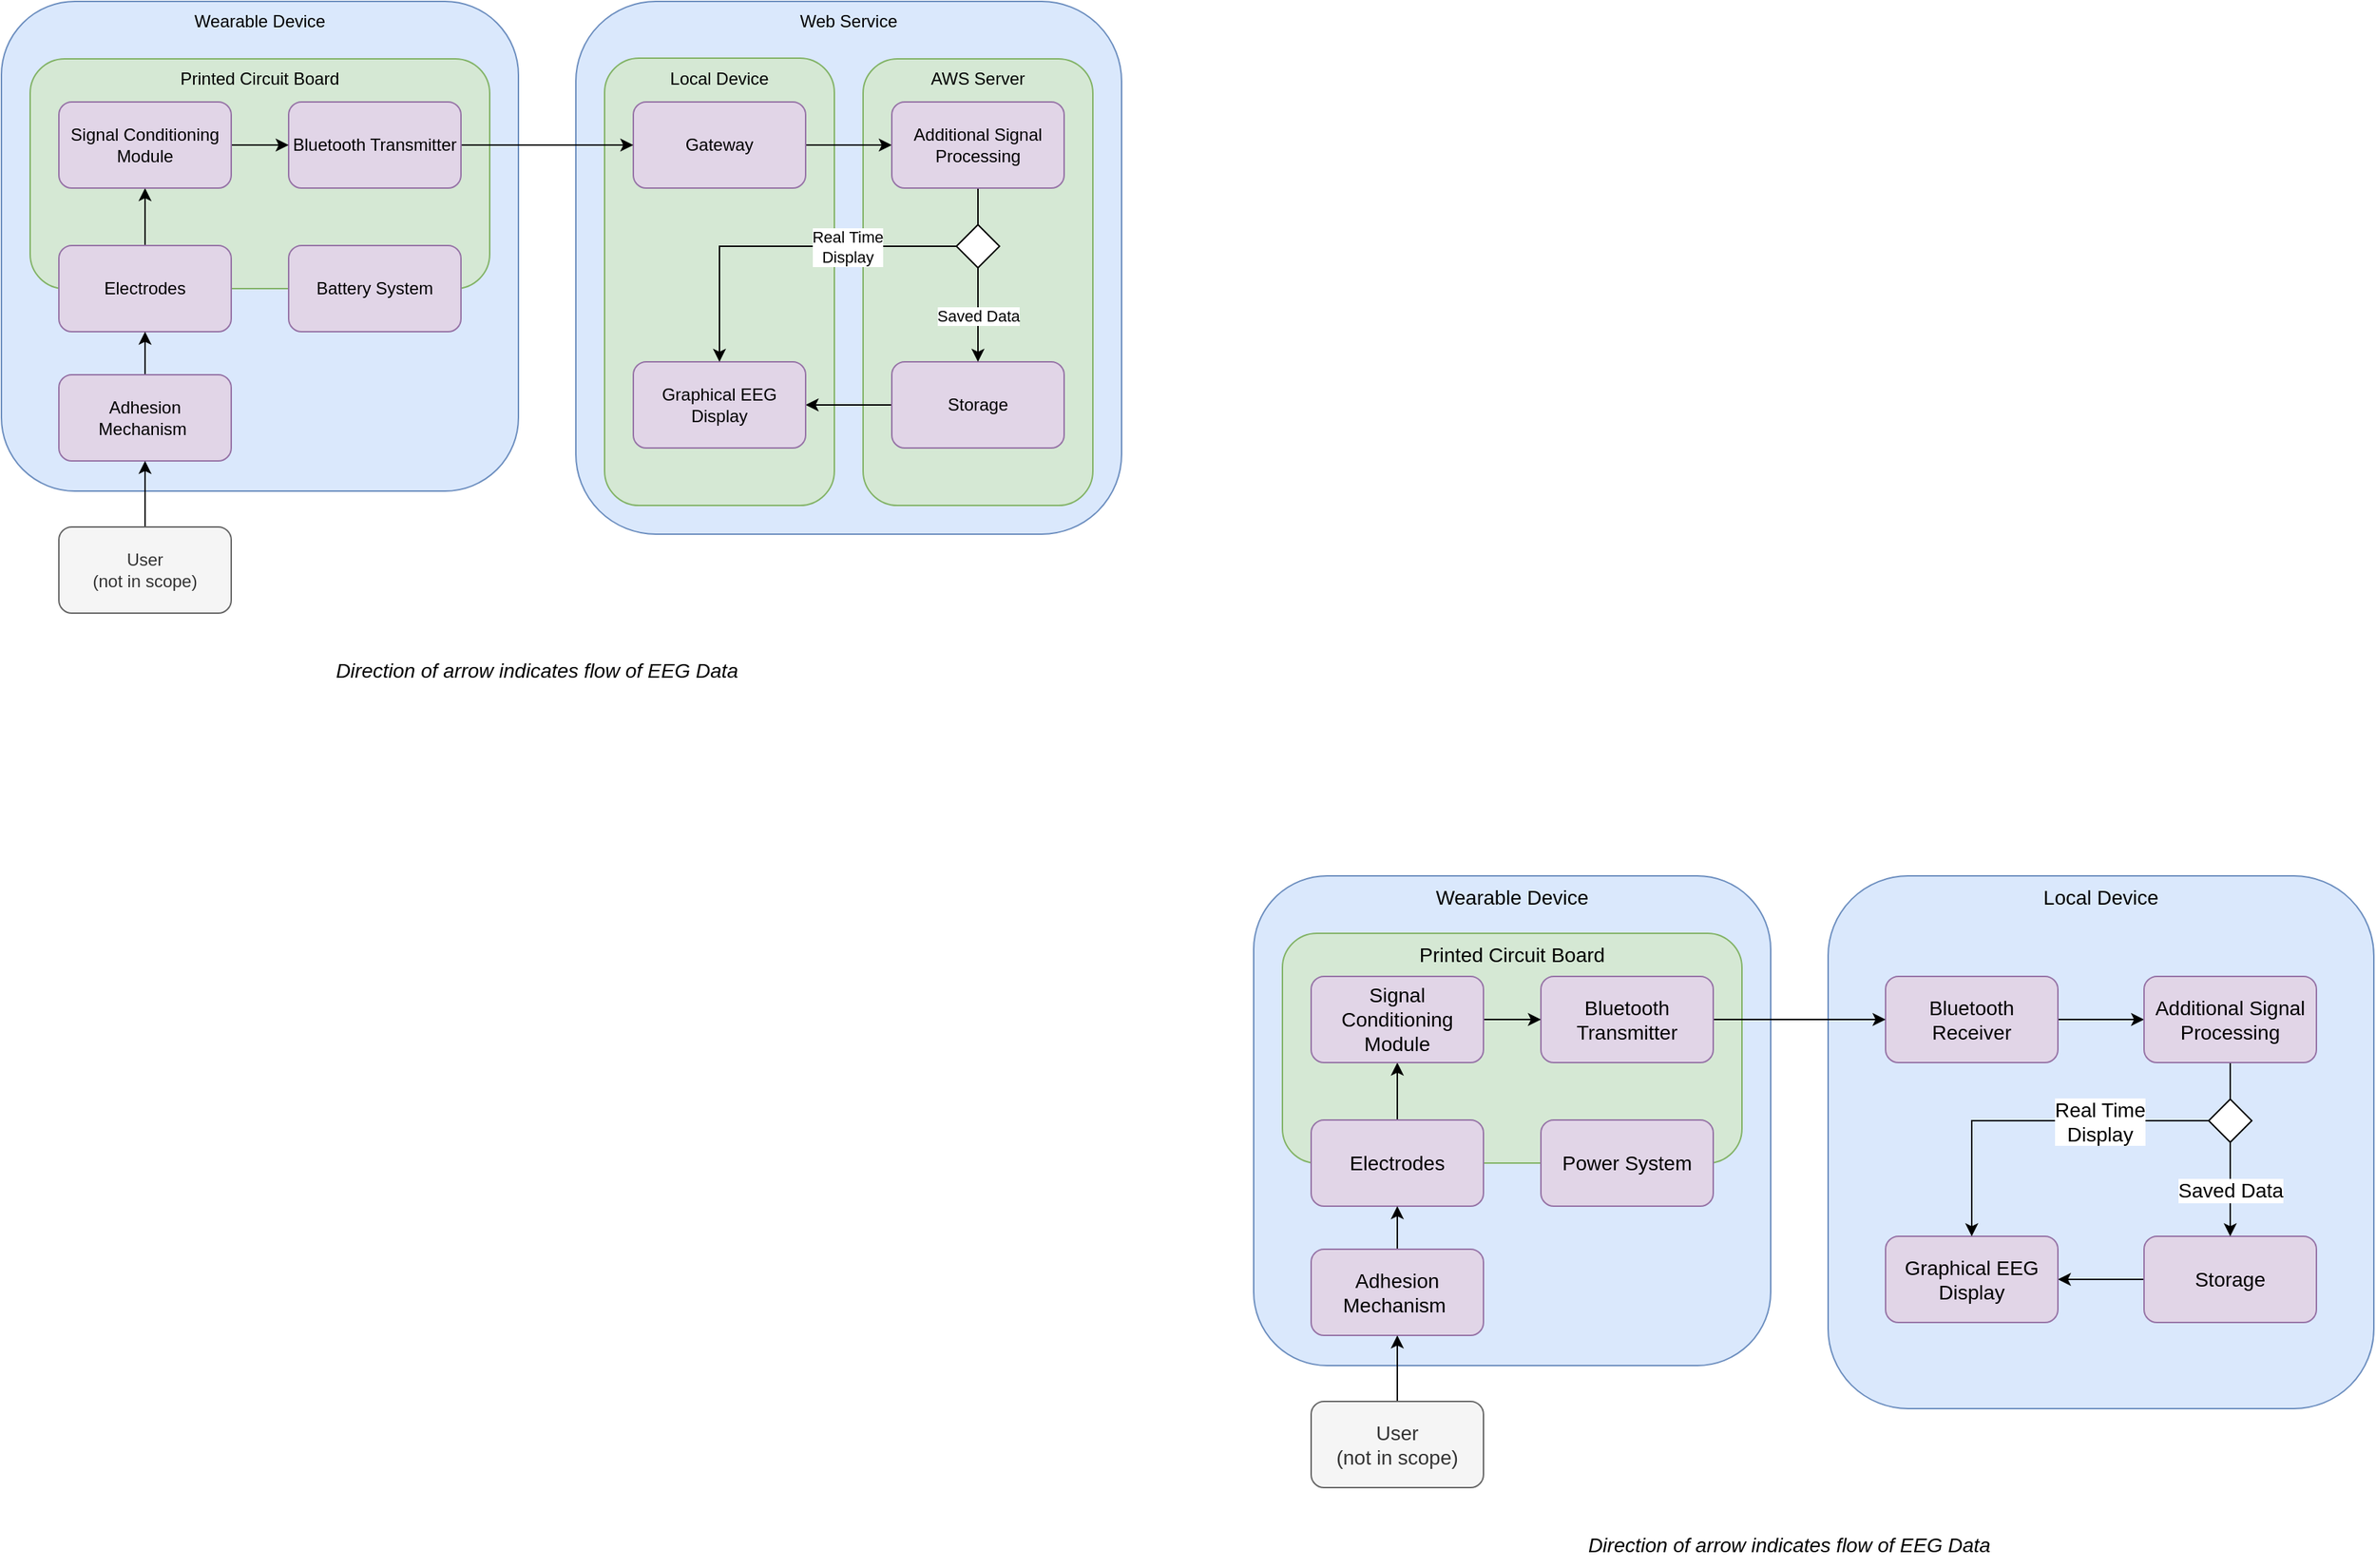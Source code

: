 <mxfile version="23.1.2" type="github">
  <diagram name="Page-1" id="90a13364-a465-7bf4-72fc-28e22215d7a0">
    <mxGraphModel dx="1518" dy="666" grid="0" gridSize="10" guides="1" tooltips="1" connect="1" arrows="1" fold="1" page="1" pageScale="1.5" pageWidth="1169" pageHeight="826" background="none" math="0" shadow="0">
      <root>
        <mxCell id="0" style=";html=1;" />
        <mxCell id="1" style=";html=1;" parent="0" />
        <mxCell id="5r-JWKK5CV_Yb31bxAMr-4" value="Web Service" style="rounded=1;whiteSpace=wrap;html=1;verticalAlign=top;fillColor=#dae8fc;strokeColor=#6c8ebf;" parent="1" vertex="1">
          <mxGeometry x="413" y="10" width="380" height="371" as="geometry" />
        </mxCell>
        <mxCell id="s0mcBkMtOpM20F1sE7we-36" value="Local Device" style="rounded=1;whiteSpace=wrap;html=1;verticalAlign=top;fillColor=#d5e8d4;strokeColor=#82b366;" parent="1" vertex="1">
          <mxGeometry x="433" y="49.5" width="160" height="311.5" as="geometry" />
        </mxCell>
        <mxCell id="s0mcBkMtOpM20F1sE7we-3" value="AWS Server" style="rounded=1;whiteSpace=wrap;html=1;verticalAlign=top;fillColor=#d5e8d4;strokeColor=#82b366;" parent="1" vertex="1">
          <mxGeometry x="613" y="50" width="160" height="311" as="geometry" />
        </mxCell>
        <mxCell id="5r-JWKK5CV_Yb31bxAMr-5" value="Wearable Device" style="rounded=1;whiteSpace=wrap;html=1;verticalAlign=top;fillColor=#dae8fc;strokeColor=#6c8ebf;" parent="1" vertex="1">
          <mxGeometry x="13" y="10" width="360" height="341" as="geometry" />
        </mxCell>
        <mxCell id="s0mcBkMtOpM20F1sE7we-46" style="edgeStyle=orthogonalEdgeStyle;rounded=0;orthogonalLoop=1;jettySize=auto;html=1;exitX=1;exitY=0.5;exitDx=0;exitDy=0;" parent="1" source="5r-JWKK5CV_Yb31bxAMr-7" target="s0mcBkMtOpM20F1sE7we-7" edge="1">
          <mxGeometry relative="1" as="geometry" />
        </mxCell>
        <mxCell id="5r-JWKK5CV_Yb31bxAMr-7" value="Gateway" style="rounded=1;whiteSpace=wrap;html=1;fillColor=#e1d5e7;strokeColor=#9673a6;" parent="1" vertex="1">
          <mxGeometry x="453" y="80" width="120" height="60" as="geometry" />
        </mxCell>
        <mxCell id="5r-JWKK5CV_Yb31bxAMr-10" value="Printed Circuit Board" style="rounded=1;whiteSpace=wrap;html=1;verticalAlign=top;fillColor=#d5e8d4;strokeColor=#82b366;" parent="1" vertex="1">
          <mxGeometry x="33" y="50" width="320" height="160" as="geometry" />
        </mxCell>
        <mxCell id="1qzy-Yd8pGGh6T-r17fT-1" style="edgeStyle=orthogonalEdgeStyle;rounded=0;orthogonalLoop=1;jettySize=auto;html=1;exitX=1;exitY=0.5;exitDx=0;exitDy=0;entryX=0;entryY=0.5;entryDx=0;entryDy=0;" parent="1" source="5r-JWKK5CV_Yb31bxAMr-12" target="5r-JWKK5CV_Yb31bxAMr-7" edge="1">
          <mxGeometry relative="1" as="geometry" />
        </mxCell>
        <mxCell id="5r-JWKK5CV_Yb31bxAMr-12" value="Bluetooth Transmitter" style="rounded=1;whiteSpace=wrap;html=1;fillColor=#e1d5e7;strokeColor=#9673a6;" parent="1" vertex="1">
          <mxGeometry x="213" y="80" width="120" height="60" as="geometry" />
        </mxCell>
        <mxCell id="5r-JWKK5CV_Yb31bxAMr-14" style="edgeStyle=orthogonalEdgeStyle;rounded=0;orthogonalLoop=1;jettySize=auto;html=1;exitX=0.5;exitY=1;exitDx=0;exitDy=0;" parent="1" source="5r-JWKK5CV_Yb31bxAMr-4" target="5r-JWKK5CV_Yb31bxAMr-4" edge="1">
          <mxGeometry relative="1" as="geometry" />
        </mxCell>
        <mxCell id="5r-JWKK5CV_Yb31bxAMr-27" style="edgeStyle=orthogonalEdgeStyle;rounded=0;orthogonalLoop=1;jettySize=auto;html=1;exitX=0.5;exitY=0;exitDx=0;exitDy=0;entryX=0.5;entryY=1;entryDx=0;entryDy=0;" parent="1" source="5r-JWKK5CV_Yb31bxAMr-16" target="5r-JWKK5CV_Yb31bxAMr-21" edge="1">
          <mxGeometry relative="1" as="geometry" />
        </mxCell>
        <mxCell id="5r-JWKK5CV_Yb31bxAMr-16" value="Electrodes" style="rounded=1;whiteSpace=wrap;html=1;fillColor=#e1d5e7;strokeColor=#9673a6;" parent="1" vertex="1">
          <mxGeometry x="53" y="180" width="120" height="60" as="geometry" />
        </mxCell>
        <mxCell id="5r-JWKK5CV_Yb31bxAMr-26" style="edgeStyle=orthogonalEdgeStyle;rounded=0;orthogonalLoop=1;jettySize=auto;html=1;exitX=0.5;exitY=0;exitDx=0;exitDy=0;" parent="1" source="5r-JWKK5CV_Yb31bxAMr-19" target="5r-JWKK5CV_Yb31bxAMr-16" edge="1">
          <mxGeometry relative="1" as="geometry" />
        </mxCell>
        <mxCell id="5r-JWKK5CV_Yb31bxAMr-19" value="Adhesion Mechanism&amp;nbsp;" style="rounded=1;whiteSpace=wrap;html=1;fillColor=#e1d5e7;strokeColor=#9673a6;" parent="1" vertex="1">
          <mxGeometry x="53" y="270" width="120" height="60" as="geometry" />
        </mxCell>
        <mxCell id="5r-JWKK5CV_Yb31bxAMr-20" value="Battery System" style="rounded=1;whiteSpace=wrap;html=1;fillColor=#e1d5e7;strokeColor=#9673a6;" parent="1" vertex="1">
          <mxGeometry x="213" y="180" width="120" height="60" as="geometry" />
        </mxCell>
        <mxCell id="s0mcBkMtOpM20F1sE7we-5" style="edgeStyle=orthogonalEdgeStyle;rounded=0;orthogonalLoop=1;jettySize=auto;html=1;exitX=1;exitY=0.5;exitDx=0;exitDy=0;entryX=0;entryY=0.5;entryDx=0;entryDy=0;" parent="1" source="5r-JWKK5CV_Yb31bxAMr-21" target="5r-JWKK5CV_Yb31bxAMr-12" edge="1">
          <mxGeometry relative="1" as="geometry" />
        </mxCell>
        <mxCell id="5r-JWKK5CV_Yb31bxAMr-21" value="Signal Conditioning Module" style="rounded=1;whiteSpace=wrap;html=1;fillColor=#e1d5e7;strokeColor=#9673a6;" parent="1" vertex="1">
          <mxGeometry x="53" y="80" width="120" height="60" as="geometry" />
        </mxCell>
        <mxCell id="5r-JWKK5CV_Yb31bxAMr-22" value="&lt;i&gt;&lt;font style=&quot;font-size: 14px;&quot;&gt;Direction of arrow indicates flow of EEG Data&lt;/font&gt;&lt;/i&gt;" style="text;html=1;strokeColor=none;fillColor=none;align=center;verticalAlign=middle;whiteSpace=wrap;rounded=0;" parent="1" vertex="1">
          <mxGeometry x="233" y="461" width="306" height="30" as="geometry" />
        </mxCell>
        <mxCell id="s0mcBkMtOpM20F1sE7we-47" style="edgeStyle=orthogonalEdgeStyle;rounded=0;orthogonalLoop=1;jettySize=auto;html=1;exitX=0.5;exitY=1;exitDx=0;exitDy=0;entryX=0.5;entryY=0;entryDx=0;entryDy=0;endArrow=none;endFill=0;" parent="1" source="s0mcBkMtOpM20F1sE7we-7" target="s0mcBkMtOpM20F1sE7we-40" edge="1">
          <mxGeometry relative="1" as="geometry" />
        </mxCell>
        <mxCell id="s0mcBkMtOpM20F1sE7we-7" value="Additional Signal Processing" style="rounded=1;whiteSpace=wrap;html=1;fillColor=#e1d5e7;strokeColor=#9673a6;" parent="1" vertex="1">
          <mxGeometry x="633" y="80" width="120" height="60" as="geometry" />
        </mxCell>
        <mxCell id="s0mcBkMtOpM20F1sE7we-35" style="edgeStyle=orthogonalEdgeStyle;rounded=0;orthogonalLoop=1;jettySize=auto;html=1;exitX=0.5;exitY=0;exitDx=0;exitDy=0;entryX=0.5;entryY=1;entryDx=0;entryDy=0;" parent="1" source="s0mcBkMtOpM20F1sE7we-11" target="5r-JWKK5CV_Yb31bxAMr-19" edge="1">
          <mxGeometry relative="1" as="geometry" />
        </mxCell>
        <mxCell id="s0mcBkMtOpM20F1sE7we-11" value="User &lt;br&gt;(not in scope)" style="rounded=1;whiteSpace=wrap;html=1;fillColor=#f5f5f5;fontColor=#333333;strokeColor=#666666;" parent="1" vertex="1">
          <mxGeometry x="53" y="376" width="120" height="60" as="geometry" />
        </mxCell>
        <mxCell id="s0mcBkMtOpM20F1sE7we-53" style="edgeStyle=orthogonalEdgeStyle;rounded=0;orthogonalLoop=1;jettySize=auto;html=1;exitX=0;exitY=0.5;exitDx=0;exitDy=0;entryX=1;entryY=0.5;entryDx=0;entryDy=0;" parent="1" source="s0mcBkMtOpM20F1sE7we-18" target="s0mcBkMtOpM20F1sE7we-20" edge="1">
          <mxGeometry relative="1" as="geometry" />
        </mxCell>
        <mxCell id="s0mcBkMtOpM20F1sE7we-18" value="Storage" style="rounded=1;whiteSpace=wrap;html=1;fillColor=#e1d5e7;strokeColor=#9673a6;" parent="1" vertex="1">
          <mxGeometry x="633" y="261" width="120" height="60" as="geometry" />
        </mxCell>
        <mxCell id="s0mcBkMtOpM20F1sE7we-20" value="Graphical EEG Display" style="rounded=1;whiteSpace=wrap;html=1;fillColor=#e1d5e7;strokeColor=#9673a6;" parent="1" vertex="1">
          <mxGeometry x="453" y="261" width="120" height="60" as="geometry" />
        </mxCell>
        <mxCell id="s0mcBkMtOpM20F1sE7we-44" value="Saved Data" style="edgeStyle=orthogonalEdgeStyle;rounded=0;orthogonalLoop=1;jettySize=auto;html=1;exitX=0.5;exitY=1;exitDx=0;exitDy=0;entryX=0.5;entryY=0;entryDx=0;entryDy=0;" parent="1" source="s0mcBkMtOpM20F1sE7we-40" target="s0mcBkMtOpM20F1sE7we-18" edge="1">
          <mxGeometry relative="1" as="geometry" />
        </mxCell>
        <mxCell id="s0mcBkMtOpM20F1sE7we-51" value="Real Time &lt;br&gt;Display" style="edgeStyle=orthogonalEdgeStyle;rounded=0;orthogonalLoop=1;jettySize=auto;html=1;exitX=0;exitY=0.5;exitDx=0;exitDy=0;entryX=0.5;entryY=0;entryDx=0;entryDy=0;" parent="1" source="s0mcBkMtOpM20F1sE7we-40" target="s0mcBkMtOpM20F1sE7we-20" edge="1">
          <mxGeometry x="-0.381" relative="1" as="geometry">
            <mxPoint as="offset" />
          </mxGeometry>
        </mxCell>
        <mxCell id="s0mcBkMtOpM20F1sE7we-40" value="" style="rhombus;whiteSpace=wrap;html=1;" parent="1" vertex="1">
          <mxGeometry x="678" y="165.5" width="30" height="30" as="geometry" />
        </mxCell>
        <mxCell id="bNOHV5SXWGn2sbGQjqZK-1" value="&lt;font style=&quot;font-size: 14px;&quot;&gt;Local Device&lt;/font&gt;" style="rounded=1;whiteSpace=wrap;html=1;verticalAlign=top;fillColor=#dae8fc;strokeColor=#6c8ebf;" vertex="1" parent="1">
          <mxGeometry x="1285" y="619" width="380" height="371" as="geometry" />
        </mxCell>
        <mxCell id="bNOHV5SXWGn2sbGQjqZK-4" value="&lt;font style=&quot;font-size: 14px;&quot;&gt;Wearable Device&lt;/font&gt;" style="rounded=1;whiteSpace=wrap;html=1;verticalAlign=top;fillColor=#dae8fc;strokeColor=#6c8ebf;" vertex="1" parent="1">
          <mxGeometry x="885" y="619" width="360" height="341" as="geometry" />
        </mxCell>
        <mxCell id="bNOHV5SXWGn2sbGQjqZK-5" style="edgeStyle=orthogonalEdgeStyle;rounded=0;orthogonalLoop=1;jettySize=auto;html=1;exitX=1;exitY=0.5;exitDx=0;exitDy=0;" edge="1" parent="1" source="bNOHV5SXWGn2sbGQjqZK-6" target="bNOHV5SXWGn2sbGQjqZK-20">
          <mxGeometry relative="1" as="geometry" />
        </mxCell>
        <mxCell id="bNOHV5SXWGn2sbGQjqZK-6" value="&lt;font style=&quot;font-size: 14px;&quot;&gt;Bluetooth Receiver&lt;/font&gt;" style="rounded=1;whiteSpace=wrap;html=1;fillColor=#e1d5e7;strokeColor=#9673a6;" vertex="1" parent="1">
          <mxGeometry x="1325" y="689" width="120" height="60" as="geometry" />
        </mxCell>
        <mxCell id="bNOHV5SXWGn2sbGQjqZK-7" value="&lt;font style=&quot;font-size: 14px;&quot;&gt;Printed Circuit Board&lt;/font&gt;" style="rounded=1;whiteSpace=wrap;html=1;verticalAlign=top;fillColor=#d5e8d4;strokeColor=#82b366;" vertex="1" parent="1">
          <mxGeometry x="905" y="659" width="320" height="160" as="geometry" />
        </mxCell>
        <mxCell id="bNOHV5SXWGn2sbGQjqZK-8" style="edgeStyle=orthogonalEdgeStyle;rounded=0;orthogonalLoop=1;jettySize=auto;html=1;exitX=1;exitY=0.5;exitDx=0;exitDy=0;entryX=0;entryY=0.5;entryDx=0;entryDy=0;" edge="1" parent="1" source="bNOHV5SXWGn2sbGQjqZK-9" target="bNOHV5SXWGn2sbGQjqZK-6">
          <mxGeometry relative="1" as="geometry" />
        </mxCell>
        <mxCell id="bNOHV5SXWGn2sbGQjqZK-9" value="&lt;font style=&quot;font-size: 14px;&quot;&gt;Bluetooth Transmitter&lt;/font&gt;" style="rounded=1;whiteSpace=wrap;html=1;fillColor=#e1d5e7;strokeColor=#9673a6;" vertex="1" parent="1">
          <mxGeometry x="1085" y="689" width="120" height="60" as="geometry" />
        </mxCell>
        <mxCell id="bNOHV5SXWGn2sbGQjqZK-10" style="edgeStyle=orthogonalEdgeStyle;rounded=0;orthogonalLoop=1;jettySize=auto;html=1;exitX=0.5;exitY=1;exitDx=0;exitDy=0;" edge="1" parent="1" source="bNOHV5SXWGn2sbGQjqZK-1" target="bNOHV5SXWGn2sbGQjqZK-1">
          <mxGeometry relative="1" as="geometry" />
        </mxCell>
        <mxCell id="bNOHV5SXWGn2sbGQjqZK-11" style="edgeStyle=orthogonalEdgeStyle;rounded=0;orthogonalLoop=1;jettySize=auto;html=1;exitX=0.5;exitY=0;exitDx=0;exitDy=0;entryX=0.5;entryY=1;entryDx=0;entryDy=0;" edge="1" parent="1" source="bNOHV5SXWGn2sbGQjqZK-12" target="bNOHV5SXWGn2sbGQjqZK-17">
          <mxGeometry relative="1" as="geometry" />
        </mxCell>
        <mxCell id="bNOHV5SXWGn2sbGQjqZK-12" value="&lt;font style=&quot;font-size: 14px;&quot;&gt;Electrodes&lt;/font&gt;" style="rounded=1;whiteSpace=wrap;html=1;fillColor=#e1d5e7;strokeColor=#9673a6;" vertex="1" parent="1">
          <mxGeometry x="925" y="789" width="120" height="60" as="geometry" />
        </mxCell>
        <mxCell id="bNOHV5SXWGn2sbGQjqZK-13" style="edgeStyle=orthogonalEdgeStyle;rounded=0;orthogonalLoop=1;jettySize=auto;html=1;exitX=0.5;exitY=0;exitDx=0;exitDy=0;" edge="1" parent="1" source="bNOHV5SXWGn2sbGQjqZK-14" target="bNOHV5SXWGn2sbGQjqZK-12">
          <mxGeometry relative="1" as="geometry" />
        </mxCell>
        <mxCell id="bNOHV5SXWGn2sbGQjqZK-14" value="&lt;font style=&quot;font-size: 14px;&quot;&gt;Adhesion Mechanism&amp;nbsp;&lt;/font&gt;" style="rounded=1;whiteSpace=wrap;html=1;fillColor=#e1d5e7;strokeColor=#9673a6;" vertex="1" parent="1">
          <mxGeometry x="925" y="879" width="120" height="60" as="geometry" />
        </mxCell>
        <mxCell id="bNOHV5SXWGn2sbGQjqZK-15" value="&lt;font style=&quot;font-size: 14px;&quot;&gt;Power System&lt;br&gt;&lt;/font&gt;" style="rounded=1;whiteSpace=wrap;html=1;fillColor=#e1d5e7;strokeColor=#9673a6;" vertex="1" parent="1">
          <mxGeometry x="1085" y="789" width="120" height="60" as="geometry" />
        </mxCell>
        <mxCell id="bNOHV5SXWGn2sbGQjqZK-16" style="edgeStyle=orthogonalEdgeStyle;rounded=0;orthogonalLoop=1;jettySize=auto;html=1;exitX=1;exitY=0.5;exitDx=0;exitDy=0;entryX=0;entryY=0.5;entryDx=0;entryDy=0;" edge="1" parent="1" source="bNOHV5SXWGn2sbGQjqZK-17" target="bNOHV5SXWGn2sbGQjqZK-9">
          <mxGeometry relative="1" as="geometry" />
        </mxCell>
        <mxCell id="bNOHV5SXWGn2sbGQjqZK-17" value="&lt;font style=&quot;font-size: 14px;&quot;&gt;Signal Conditioning Module&lt;/font&gt;" style="rounded=1;whiteSpace=wrap;html=1;fillColor=#e1d5e7;strokeColor=#9673a6;" vertex="1" parent="1">
          <mxGeometry x="925" y="689" width="120" height="60" as="geometry" />
        </mxCell>
        <mxCell id="bNOHV5SXWGn2sbGQjqZK-18" value="&lt;i&gt;&lt;font style=&quot;font-size: 14px;&quot;&gt;Direction of arrow indicates flow of EEG Data&lt;/font&gt;&lt;/i&gt;" style="text;html=1;strokeColor=none;fillColor=none;align=center;verticalAlign=middle;whiteSpace=wrap;rounded=0;" vertex="1" parent="1">
          <mxGeometry x="1105" y="1070" width="306" height="30" as="geometry" />
        </mxCell>
        <mxCell id="bNOHV5SXWGn2sbGQjqZK-19" style="edgeStyle=orthogonalEdgeStyle;rounded=0;orthogonalLoop=1;jettySize=auto;html=1;exitX=0.5;exitY=1;exitDx=0;exitDy=0;entryX=0.5;entryY=0;entryDx=0;entryDy=0;endArrow=none;endFill=0;" edge="1" parent="1" source="bNOHV5SXWGn2sbGQjqZK-20" target="bNOHV5SXWGn2sbGQjqZK-28">
          <mxGeometry relative="1" as="geometry" />
        </mxCell>
        <mxCell id="bNOHV5SXWGn2sbGQjqZK-20" value="&lt;font style=&quot;font-size: 14px;&quot;&gt;Additional Signal Processing&lt;/font&gt;" style="rounded=1;whiteSpace=wrap;html=1;fillColor=#e1d5e7;strokeColor=#9673a6;" vertex="1" parent="1">
          <mxGeometry x="1505" y="689" width="120" height="60" as="geometry" />
        </mxCell>
        <mxCell id="bNOHV5SXWGn2sbGQjqZK-21" style="edgeStyle=orthogonalEdgeStyle;rounded=0;orthogonalLoop=1;jettySize=auto;html=1;exitX=0.5;exitY=0;exitDx=0;exitDy=0;entryX=0.5;entryY=1;entryDx=0;entryDy=0;" edge="1" parent="1" source="bNOHV5SXWGn2sbGQjqZK-22" target="bNOHV5SXWGn2sbGQjqZK-14">
          <mxGeometry relative="1" as="geometry" />
        </mxCell>
        <mxCell id="bNOHV5SXWGn2sbGQjqZK-22" value="&lt;font style=&quot;font-size: 14px;&quot;&gt;User &lt;br&gt;(not in scope)&lt;/font&gt;" style="rounded=1;whiteSpace=wrap;html=1;fillColor=#f5f5f5;fontColor=#333333;strokeColor=#666666;" vertex="1" parent="1">
          <mxGeometry x="925" y="985" width="120" height="60" as="geometry" />
        </mxCell>
        <mxCell id="bNOHV5SXWGn2sbGQjqZK-23" style="edgeStyle=orthogonalEdgeStyle;rounded=0;orthogonalLoop=1;jettySize=auto;html=1;exitX=0;exitY=0.5;exitDx=0;exitDy=0;entryX=1;entryY=0.5;entryDx=0;entryDy=0;" edge="1" parent="1" source="bNOHV5SXWGn2sbGQjqZK-24" target="bNOHV5SXWGn2sbGQjqZK-25">
          <mxGeometry relative="1" as="geometry" />
        </mxCell>
        <mxCell id="bNOHV5SXWGn2sbGQjqZK-24" value="&lt;font style=&quot;font-size: 14px;&quot;&gt;Storage&lt;/font&gt;" style="rounded=1;whiteSpace=wrap;html=1;fillColor=#e1d5e7;strokeColor=#9673a6;" vertex="1" parent="1">
          <mxGeometry x="1505" y="870" width="120" height="60" as="geometry" />
        </mxCell>
        <mxCell id="bNOHV5SXWGn2sbGQjqZK-25" value="&lt;font style=&quot;font-size: 14px;&quot;&gt;Graphical EEG Display&lt;/font&gt;" style="rounded=1;whiteSpace=wrap;html=1;fillColor=#e1d5e7;strokeColor=#9673a6;" vertex="1" parent="1">
          <mxGeometry x="1325" y="870" width="120" height="60" as="geometry" />
        </mxCell>
        <mxCell id="bNOHV5SXWGn2sbGQjqZK-26" value="&lt;font style=&quot;font-size: 14px;&quot;&gt;Saved Data&lt;/font&gt;" style="edgeStyle=orthogonalEdgeStyle;rounded=0;orthogonalLoop=1;jettySize=auto;html=1;exitX=0.5;exitY=1;exitDx=0;exitDy=0;entryX=0.5;entryY=0;entryDx=0;entryDy=0;" edge="1" parent="1" source="bNOHV5SXWGn2sbGQjqZK-28" target="bNOHV5SXWGn2sbGQjqZK-24">
          <mxGeometry relative="1" as="geometry" />
        </mxCell>
        <mxCell id="bNOHV5SXWGn2sbGQjqZK-27" value="&lt;font style=&quot;font-size: 14px;&quot;&gt;Real Time &lt;br&gt;Display&lt;/font&gt;" style="edgeStyle=orthogonalEdgeStyle;rounded=0;orthogonalLoop=1;jettySize=auto;html=1;exitX=0;exitY=0.5;exitDx=0;exitDy=0;entryX=0.5;entryY=0;entryDx=0;entryDy=0;" edge="1" parent="1" source="bNOHV5SXWGn2sbGQjqZK-28" target="bNOHV5SXWGn2sbGQjqZK-25">
          <mxGeometry x="-0.381" relative="1" as="geometry">
            <mxPoint as="offset" />
          </mxGeometry>
        </mxCell>
        <mxCell id="bNOHV5SXWGn2sbGQjqZK-28" value="" style="rhombus;whiteSpace=wrap;html=1;" vertex="1" parent="1">
          <mxGeometry x="1550" y="774.5" width="30" height="30" as="geometry" />
        </mxCell>
      </root>
    </mxGraphModel>
  </diagram>
</mxfile>
